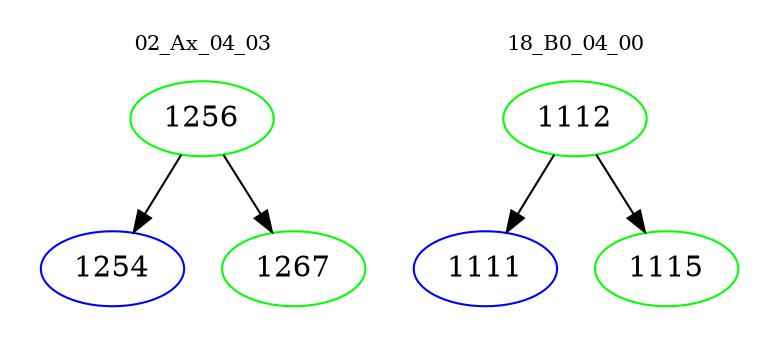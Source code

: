 digraph{
subgraph cluster_0 {
color = white
label = "02_Ax_04_03";
fontsize=10;
T0_1256 [label="1256", color="green"]
T0_1256 -> T0_1254 [color="black"]
T0_1254 [label="1254", color="blue"]
T0_1256 -> T0_1267 [color="black"]
T0_1267 [label="1267", color="green"]
}
subgraph cluster_1 {
color = white
label = "18_B0_04_00";
fontsize=10;
T1_1112 [label="1112", color="green"]
T1_1112 -> T1_1111 [color="black"]
T1_1111 [label="1111", color="blue"]
T1_1112 -> T1_1115 [color="black"]
T1_1115 [label="1115", color="green"]
}
}
